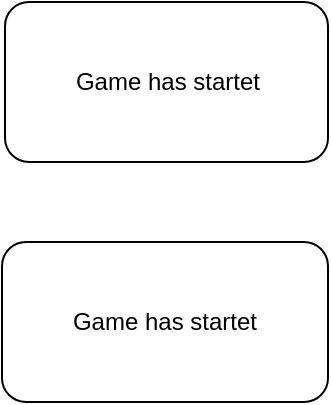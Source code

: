 <mxfile version="24.2.1" type="github">
  <diagram id="C5RBs43oDa-KdzZeNtuy" name="Page-1">
    <mxGraphModel dx="1114" dy="733" grid="1" gridSize="10" guides="1" tooltips="1" connect="1" arrows="1" fold="1" page="1" pageScale="1" pageWidth="827" pageHeight="1169" math="0" shadow="0">
      <root>
        <mxCell id="WIyWlLk6GJQsqaUBKTNV-0" />
        <mxCell id="WIyWlLk6GJQsqaUBKTNV-1" parent="WIyWlLk6GJQsqaUBKTNV-0" />
        <mxCell id="owm7ZOMRl8zV-s-1iQdE-0" value="Game has startet" style="rounded=1;whiteSpace=wrap;html=1;" vertex="1" parent="WIyWlLk6GJQsqaUBKTNV-1">
          <mxGeometry x="238.5" y="160" width="161.5" height="80" as="geometry" />
        </mxCell>
        <mxCell id="owm7ZOMRl8zV-s-1iQdE-1" value="Game has startet" style="rounded=1;whiteSpace=wrap;html=1;" vertex="1" parent="WIyWlLk6GJQsqaUBKTNV-1">
          <mxGeometry x="237" y="280" width="163" height="80" as="geometry" />
        </mxCell>
      </root>
    </mxGraphModel>
  </diagram>
</mxfile>
